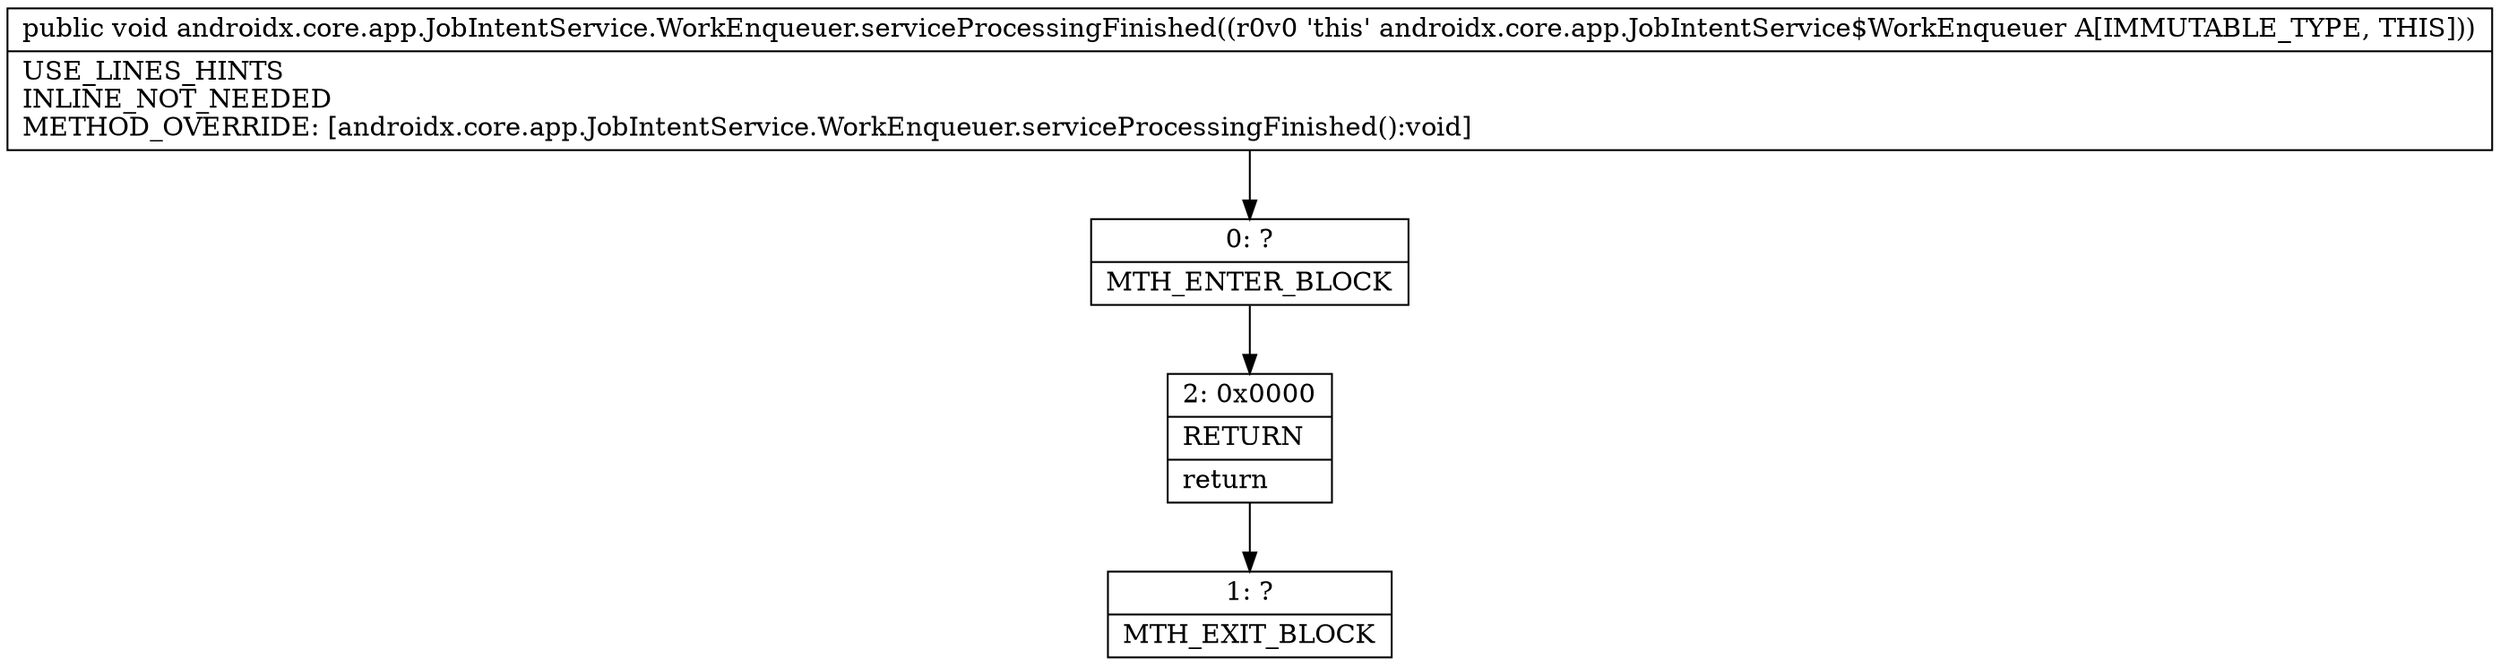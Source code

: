 digraph "CFG forandroidx.core.app.JobIntentService.WorkEnqueuer.serviceProcessingFinished()V" {
Node_0 [shape=record,label="{0\:\ ?|MTH_ENTER_BLOCK\l}"];
Node_2 [shape=record,label="{2\:\ 0x0000|RETURN\l|return\l}"];
Node_1 [shape=record,label="{1\:\ ?|MTH_EXIT_BLOCK\l}"];
MethodNode[shape=record,label="{public void androidx.core.app.JobIntentService.WorkEnqueuer.serviceProcessingFinished((r0v0 'this' androidx.core.app.JobIntentService$WorkEnqueuer A[IMMUTABLE_TYPE, THIS]))  | USE_LINES_HINTS\lINLINE_NOT_NEEDED\lMETHOD_OVERRIDE: [androidx.core.app.JobIntentService.WorkEnqueuer.serviceProcessingFinished():void]\l}"];
MethodNode -> Node_0;Node_0 -> Node_2;
Node_2 -> Node_1;
}

